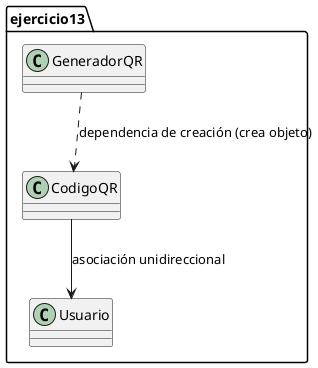 @startuml
package ejercicio13 {
 class GeneradorQR
 class CodigoQR
 class Usuario
 GeneradorQR ..> CodigoQR : dependencia de creación (crea objeto)
 CodigoQR --> Usuario : asociación unidireccional
}
@enduml
